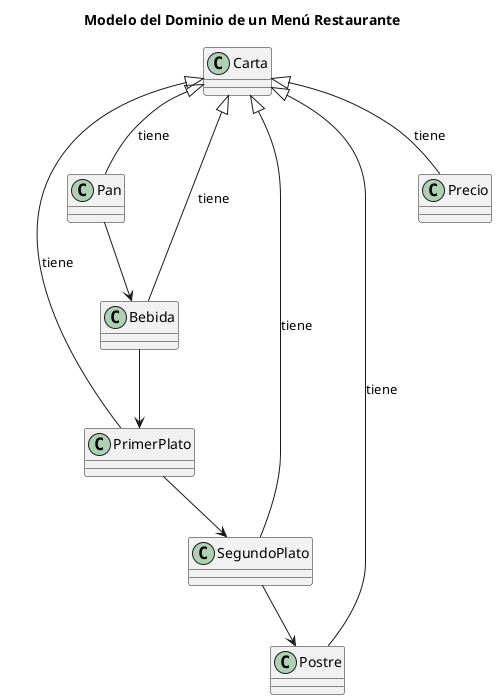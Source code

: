 @startuml

title Modelo del Dominio de un Menú Restaurante


class Carta {
    
}

class PrimerPlato {
    
}

class SegundoPlato {
    
}

class Postre {
    
}

class Bebida {
    
}

class Pan {
    
}

class Precio {
    
}

Carta <|-- Bebida : tiene
Carta <|-- Pan : tiene
Carta <|-- PrimerPlato : tiene
Carta <|-- SegundoPlato : tiene
Carta <|-- Postre : tiene
Carta <|-- Precio : tiene

Pan --> Bebida
Bebida --> PrimerPlato
PrimerPlato --> SegundoPlato
SegundoPlato --> Postre


@enduml